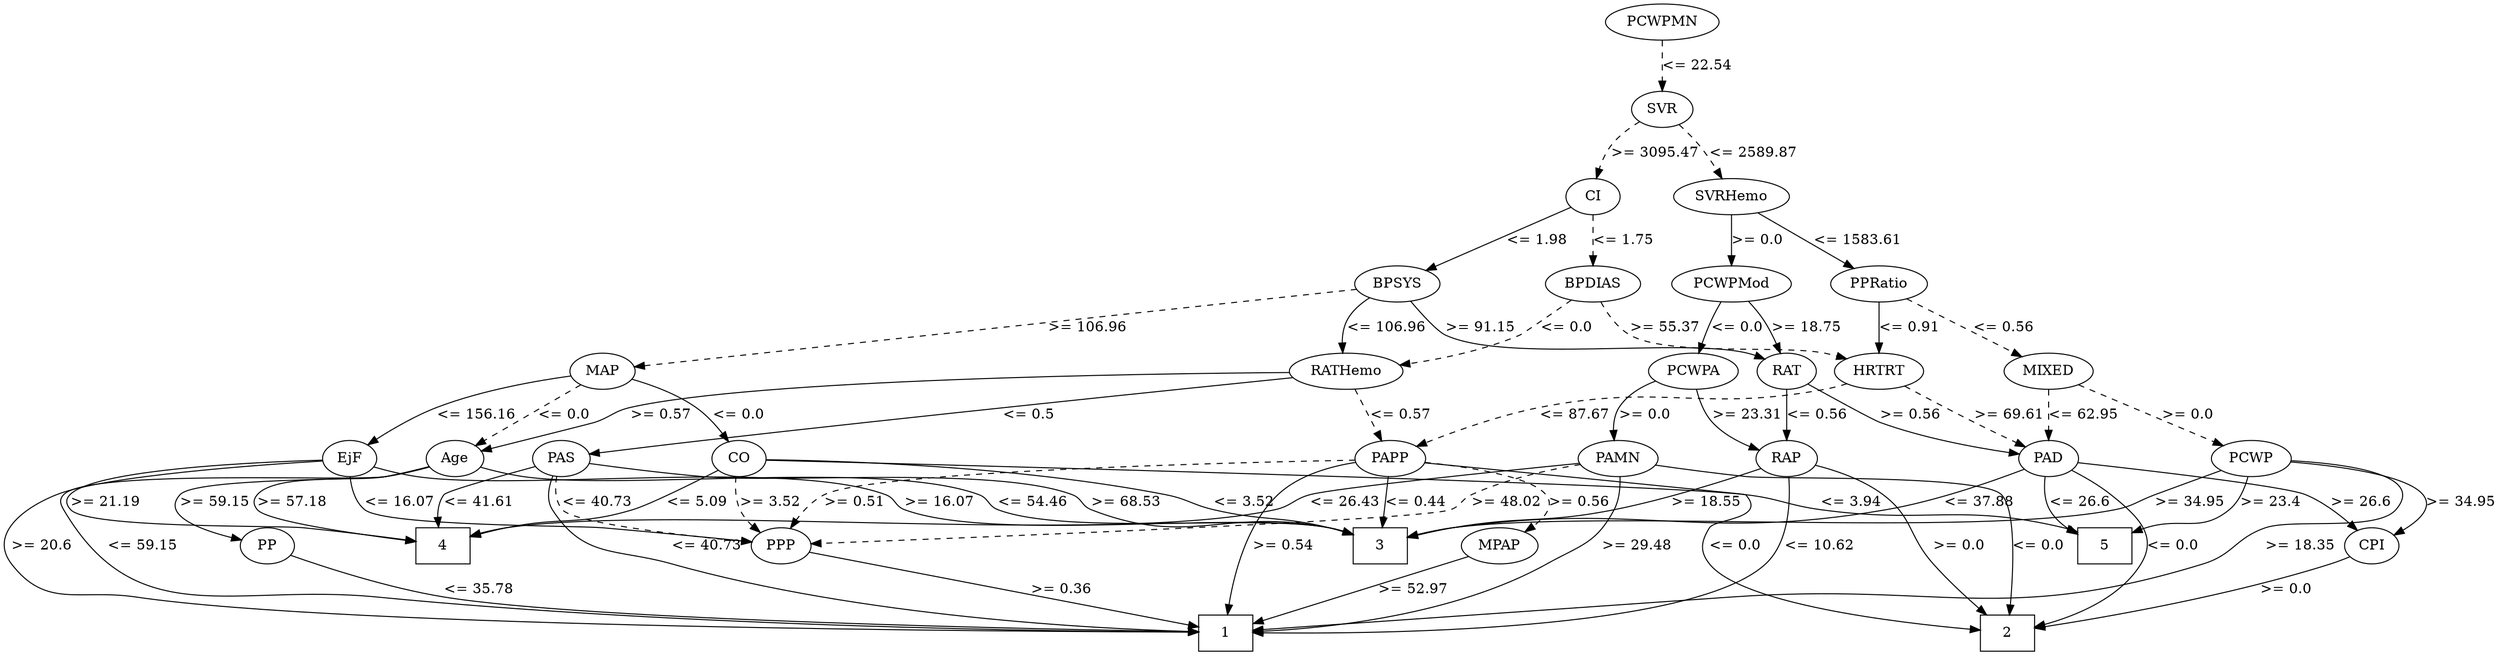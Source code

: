 strict digraph G {
	graph [bb="0,0,2043.2,645"];
	node [label="\N"];
	1	[height=0.5,
		pos="989.21,18",
		shape=box,
		width=0.75];
	2	[height=0.5,
		pos="1641.2,18",
		shape=box,
		width=0.75];
	3	[height=0.5,
		pos="1118.2,105",
		shape=box,
		width=0.75];
	4	[height=0.5,
		pos="355.21,105",
		shape=box,
		width=0.75];
	5	[height=0.5,
		pos="1724.2,105",
		shape=box,
		width=0.75];
	RAP	[height=0.5,
		pos="1455.2,192",
		width=0.77778];
	RAP -> 1	[label="<= 10.62",
		lp="1479.2,105",
		op="<=",
		param=10.62,
		pos="e,1016.4,19.192 1457.1,173.88 1458.7,150.72 1457.6,109.69 1434.2,87 1376.3,30.913 1122.8,21.062 1026.5,19.352",
		style=solid];
	RAP -> 2	[label=">= 0.0",
		lp="1600.2,105",
		op=">=",
		param=0.0,
		pos="e,1625,36.098 1480.3,183.87 1496.9,178.26 1518.4,169.16 1534.2,156 1562.7,132.24 1558.4,116.3 1581.2,87 1592.8,72.07 1606.7,56.186 \
1618.2,43.526",
		style=solid];
	RAP -> 3	[label=">= 18.55",
		lp="1377.2,148.5",
		op=">=",
		param=18.55,
		pos="e,1145.4,114.34 1431.7,182.06 1401.6,170.95 1347.7,152.11 1300.2,141 1247.3,128.61 1232.4,134.32 1179.2,123 1171.3,121.33 1163,119.22 \
1155.1,117.07",
		style=solid];
	PAS	[height=0.5,
		pos="455.21,192",
		width=0.75];
	PAS -> 1	[label="<= 40.73",
		lp="570.21,105",
		op="<=",
		param=40.73,
		pos="e,962.1,19.85 446.93,174.69 442.94,164.4 440.2,151.18 446.21,141 471.5,98.183 497.12,103 544.21,87 689.62,37.578 873.99,23.963 951.84,\
20.303",
		style=solid];
	PAS -> 3	[label=">= 68.53",
		lp="907.21,148.5",
		op=">=",
		param=68.53,
		pos="e,1091,116.52 481.06,186.17 502.67,182.3 534.35,177.04 562.21,174 628.6,166.75 799.8,179.78 862.21,156 872.26,152.17 871.22,145.01 \
881.21,141 958.68,109.87 986.58,140.56 1068.2,123 1072.4,122.09 1076.8,120.94 1081.1,119.66",
		style=solid];
	PAS -> 4	[label="<= 41.61",
		lp="382.21,148.5",
		op="<=",
		param=41.61,
		pos="e,350.96,123.29 431.46,183.36 402.91,174.06 358.51,159.2 356.21,156 351.54,149.54 350.09,141.29 350.15,133.35",
		style=solid];
	PPP	[height=0.5,
		pos="632.21,105",
		width=0.75];
	PAS -> PPP	[label="<= 40.73",
		lp="482.21,148.5",
		op="<=",
		param=40.73,
		pos="e,605.17,107.37 450.58,173.83 448.81,163.2 448.74,149.92 456.21,141 473.61,120.23 548.62,111.52 594.92,108.08",
		style=dashed];
	PPP -> 1	[label=">= 0.36",
		lp="854.71,61.5",
		op=">=",
		param=0.36,
		pos="e,962.2,25.431 657.31,98.023 719.18,83.292 879.24,45.183 952.1,27.835",
		style=solid];
	PAD	[height=0.5,
		pos="1680.2,192",
		width=0.79437];
	PAD -> 2	[label="<= 0.0",
		lp="1783.2,105",
		op="<=",
		param=0.0,
		pos="e,1668.4,25.876 1701.1,179.25 1731.3,160.71 1781.1,123.06 1760.2,87 1742.6,56.716 1705.9,38.779 1677.9,29.002",
		style=solid];
	PAD -> 3	[label="<= 37.88",
		lp="1615.2,148.5",
		op="<=",
		param=37.88,
		pos="e,1145.2,114.92 1657.5,180.77 1629.7,168.82 1581.1,149.59 1537.2,141 1380.9,110.4 1336.5,148.54 1179.2,123 1171.3,121.71 1162.9,\
119.77 1155,117.66",
		style=solid];
	PAD -> 5	[label="<= 26.6",
		lp="1704.7,148.5",
		op="<=",
		param=26.6,
		pos="e,1697.1,122.85 1677.6,173.95 1676.8,163.87 1677.2,151.13 1682.2,141 1684.1,137.07 1686.7,133.43 1689.7,130.08",
		style=solid];
	CPI	[height=0.5,
		pos="1958.2,105",
		width=0.75];
	PAD -> CPI	[label=">= 26.6",
		lp="1935.7,148.5",
		op=">=",
		param=26.6,
		pos="e,1942.5,119.95 1707.7,187.01 1760,179.32 1869.9,162.65 1886.2,156 1903.7,148.87 1921.1,136.94 1934.4,126.52",
		style=solid];
	CPI -> 2	[label=">= 0.0",
		lp="1876.2,61.5",
		op=">=",
		param=0.0,
		pos="e,1668.3,23.93 1936.3,94.35 1930.1,91.813 1923.5,89.179 1917.2,87 1833.8,57.939 1732,36.263 1678.4,25.859",
		style=solid];
	PAMN	[height=0.5,
		pos="1320.2,192",
		width=1.0139];
	PAMN -> 1	[label=">= 29.48",
		lp="1321.2,105",
		op=">=",
		param=29.48,
		pos="e,1016.3,18.301 1316.1,173.88 1309.7,150.72 1295,109.7 1267.2,87 1196.6,29.288 1084.3,19.378 1026.4,18.391",
		style=solid];
	PAMN -> 2	[label="<= 0.0",
		lp="1664.2,105",
		op="<=",
		param=0.0,
		pos="e,1643,36.04 1353.7,184.44 1372.5,180.93 1396.6,176.77 1418.2,174 1442.1,170.94 1617.5,173.3 1634.2,156 1648.8,140.92 1646.6,81.658 \
1643.8,46.204",
		style=solid];
	PAMN -> 4	[label="<= 26.43",
		lp="1091.2,148.5",
		op="<=",
		param=26.43,
		pos="e,382.39,117.92 1284.8,187.33 1224.9,180.91 1105.8,167.26 1065.2,156 1048.9,151.48 1046.7,144.64 1030.2,141 893.43,110.88 537.61,\
150.12 400.21,123 397.53,122.47 394.81,121.8 392.09,121.04",
		style=solid];
	PAMN -> PPP	[label=">= 48.02",
		lp="1218.2,148.5",
		op=">=",
		param=48.02,
		pos="e,659.08,107.31 1286.1,185.3 1259.5,180.03 1222.3,170.74 1192.2,156 1182.2,151.12 1182.6,144.85 1172.2,141 1148.6,132.28 786.99,\
113.68 669.07,107.81",
		style=dashed];
	PCWP	[height=0.5,
		pos="1849.2,192",
		width=0.97491];
	PCWP -> 1	[label=">= 18.35",
		lp="1896.2,105",
		op=">=",
		param=18.35,
		pos="e,1016.3,19.707 1883.5,187.81 1924.9,182.63 1986,169.9 1962.2,141 1935.7,108.83 1909.3,137.4 1870.2,123 1839.6,111.72 1837.4,96.573 \
1806.2,87 1657.3,41.325 1166.1,24.052 1026.5,19.997",
		style=solid];
	PCWP -> 3	[label=">= 34.95",
		lp="1794.2,148.5",
		op=">=",
		param=34.95,
		pos="e,1145.2,115.03 1823.6,179.54 1791.8,165.43 1740.7,143.08 1731.2,141 1611.3,114.61 1300.5,141.61 1179.2,123 1171.3,121.78 1162.9,\
119.87 1155,117.77",
		style=solid];
	PCWP -> 5	[label=">= 23.4",
		lp="1859.7,148.5",
		op=">=",
		param=23.4,
		pos="e,1751.4,117.76 1845.6,173.94 1842.5,163.08 1836.9,149.5 1827.2,141 1805.6,122.09 1792.3,132.51 1765.2,123 1763.8,122.51 1762.4,\
121.99 1760.9,121.45",
		style=solid];
	PCWP -> CPI	[label=">= 34.95",
		lp="2017.2,148.5",
		op=">=",
		param=34.95,
		pos="e,1975.1,119.3 1883.3,187.19 1920.2,182.29 1975.4,172.39 1988.2,156 1995.3,146.89 1990.1,135.98 1982.2,126.67",
		style=solid];
	PCWPMod	[height=0.5,
		pos="1413.2,366",
		width=1.4444];
	PCWPA	[height=0.5,
		pos="1369.2,279",
		width=1.1555];
	PCWPMod -> PCWPA	[label="<= 0.0",
		lp="1411.2,322.5",
		op="<=",
		param=0.0,
		pos="e,1376.4,296.89 1402.6,348.12 1399.1,342.44 1395.4,336.02 1392.2,330 1388.2,322.4 1384.2,313.96 1380.6,306.21",
		style=solid];
	RAT	[height=0.5,
		pos="1456.2,279",
		width=0.76389];
	PCWPMod -> RAT	[label=">= 18.75",
		lp="1467.2,322.5",
		op=">=",
		param=18.75,
		pos="e,1449.4,296.91 1423.9,348.15 1427.3,342.47 1431.1,336.04 1434.2,330 1438.1,322.42 1442,313.99 1445.4,306.24",
		style=solid];
	PCWPA -> RAP	[label=">= 23.31",
		lp="1425.2,235.5",
		op=">=",
		param=23.31,
		pos="e,1433.3,203.53 1376.9,260.88 1382.2,250.53 1389.8,237.53 1399.2,228 1406.5,220.59 1415.6,214.05 1424.4,208.68",
		style=solid];
	PCWPA -> PAMN	[label=">= 0.0",
		lp="1340.2,235.5",
		op=">=",
		param=0.0,
		pos="e,1316.9,210.14 1342.8,265.04 1334.3,259.49 1326,252.15 1321.2,243 1317.6,236.12 1316.4,227.95 1316.4,220.23",
		style=solid];
	RAT -> RAP	[label="<= 0.56",
		lp="1477.7,235.5",
		op="<=",
		param=0.56,
		pos="e,1455.4,210.18 1456,260.8 1455.9,249.16 1455.7,233.55 1455.5,220.24",
		style=solid];
	RAT -> PAD	[label=">= 0.56",
		lp="1575.7,235.5",
		op=">=",
		param=0.56,
		pos="e,1653.4,198.68 1476.1,266.21 1495.3,255.18 1525.5,238.82 1553.2,228 1582.8,216.44 1617.6,207.13 1643.4,201.02",
		style=solid];
	PCWPMN	[height=0.5,
		pos="1357.2,627",
		width=1.3902];
	SVR	[height=0.5,
		pos="1357.2,540",
		width=0.77778];
	PCWPMN -> SVR	[label="<= 22.54",
		lp="1383.2,583.5",
		op="<=",
		param=22.54,
		pos="e,1357.2,558.18 1357.2,608.8 1357.2,597.16 1357.2,581.55 1357.2,568.24",
		style=dashed];
	CI	[height=0.5,
		pos="1301.2,453",
		width=0.75];
	SVR -> CI	[label=">= 3095.47",
		lp="1352.7,496.5",
		op=">=",
		param=3095.47,
		pos="e,1305.6,471.12 1340.1,525.73 1333.2,519.69 1325.6,512.09 1320.2,504 1315.5,496.94 1311.7,488.54 1308.8,480.67",
		style=dashed];
	SVRHemo	[height=0.5,
		pos="1413.2,453",
		width=1.3902];
	SVR -> SVRHemo	[label="<= 2589.87",
		lp="1426.7,496.5",
		op="<=",
		param=2589.87,
		pos="e,1404.5,471.08 1370.3,523.74 1375.2,517.75 1380.7,510.71 1385.2,504 1390.3,496.41 1395.4,487.81 1399.8,479.92",
		style=dashed];
	CO	[height=0.5,
		pos="598.21,192",
		width=0.75];
	CO -> 3	[label="<= 3.52",
		lp="1007.7,148.5",
		op="<=",
		param=3.52,
		pos="e,1091.1,115.83 625.29,190.04 683.13,187.59 822.75,179.55 937.21,156 959.1,151.5 963.6,146.71 985.21,141 1021.7,131.36 1031.8,133.09 \
1068.2,123 1072.5,121.8 1077.1,120.43 1081.5,119",
		style=solid];
	CO -> 4	[label="<= 5.09",
		lp="564.71,148.5",
		op="<=",
		param=5.09,
		pos="e,382.53,117.3 580.12,178.5 562.55,166.96 534.7,150.26 508.21,141 462.27,124.95 447.19,135.66 400.21,123 397.58,122.29 394.88,121.49 \
392.19,120.62",
		style=solid];
	CO -> 5	[label="<= 3.94",
		lp="1510.7,148.5",
		op="<=",
		param=3.94,
		pos="e,1696.8,118.68 625.24,190.06 756.95,185.43 1328.2,164.98 1407.2,156 1443.6,151.87 1451.9,146.02 1488.2,141 1574.4,129.06 1598.7,\
143.9 1683.2,123 1684.5,122.69 1685.7,122.34 1687,121.97",
		style=solid];
	CO -> PPP	[label=">= 3.52",
		lp="621.71,148.5",
		op=">=",
		param=3.52,
		pos="e,615.29,119.2 595.55,173.72 594.75,163.79 595,151.29 599.21,141 601.34,135.78 604.64,130.88 608.35,126.5",
		style=dashed];
	BPSYS	[height=0.5,
		pos="1144.2,366",
		width=1.0471];
	CI -> BPSYS	[label="<= 1.98",
		lp="1253.7,409.5",
		op="<=",
		param=1.98,
		pos="e,1168.3,380.07 1280.7,440.89 1254.5,426.7 1208.8,401.95 1177.5,385.04",
		style=solid];
	BPDIAS	[height=0.5,
		pos="1301.2,366",
		width=1.1735];
	CI -> BPDIAS	[label="<= 1.75",
		lp="1323.7,409.5",
		op="<=",
		param=1.75,
		pos="e,1301.2,384.18 1301.2,434.8 1301.2,423.16 1301.2,407.55 1301.2,394.24",
		style=dashed];
	BPSYS -> RAT	[label=">= 91.15",
		lp="1207.2,322.5",
		op=">=",
		param=91.15,
		pos="e,1435.8,291.23 1152,348.01 1158.1,336.58 1168,322.31 1181.2,315 1227.8,289.26 1368.7,310.6 1420.2,297 1422.2,296.48 1424.1,295.86 \
1426.1,295.17",
		style=solid];
	RATHemo	[height=0.5,
		pos="1103.2,279",
		width=1.375];
	BPSYS -> RATHemo	[label="<= 106.96",
		lp="1133.2,322.5",
		op="<=",
		param=106.96,
		pos="e,1100.2,296.98 1122.1,351.17 1115.1,345.53 1108.1,338.36 1104.2,330 1100.9,322.97 1099.8,314.75 1099.8,307.03",
		style=solid];
	MAP	[height=0.5,
		pos="461.21,279",
		width=0.84854];
	BPSYS -> MAP	[label=">= 106.96",
		lp="873.21,322.5",
		op=">=",
		param=106.96,
		pos="e,491.02,283.71 1108,360.49 990.86,345.92 623.15,300.15 501.05,284.96",
		style=dashed];
	BPDIAS -> RATHemo	[label="<= 0.0",
		lp="1276.2,322.5",
		op="<=",
		param=0.0,
		pos="e,1148,286.96 1283.2,349.55 1267.8,336.71 1246.9,319.78 1237.2,315 1212.5,302.77 1183,294.48 1158,289.04",
		style=dashed];
	HRTRT	[height=0.5,
		pos="1541.2,279",
		width=1.1013];
	BPDIAS -> HRTRT	[label=">= 55.37",
		lp="1354.2,322.5",
		op=">=",
		param=55.37,
		pos="e,1512.3,291.44 1305.9,347.77 1309.9,336.53 1316.9,322.6 1328.2,315 1358.8,294.41 1457.2,305.21 1493.2,297 1496.4,296.28 1499.6,\
295.42 1502.8,294.48",
		style=dashed];
	SVRHemo -> PCWPMod	[label=">= 0.0",
		lp="1432.2,409.5",
		op=">=",
		param=0.0,
		pos="e,1413.2,384.18 1413.2,434.8 1413.2,423.16 1413.2,407.55 1413.2,394.24",
		style=solid];
	PPRatio	[height=0.5,
		pos="1541.2,366",
		width=1.1013];
	SVRHemo -> PPRatio	[label="<= 1583.61",
		lp="1516.7,409.5",
		op="<=",
		param=1583.61,
		pos="e,1519.8,381.22 1436.1,436.8 1457.1,422.83 1488.5,402.03 1511.4,386.77",
		style=solid];
	MIXED	[height=0.5,
		pos="1680.2,279",
		width=1.125];
	PPRatio -> MIXED	[label="<= 0.56",
		lp="1640.7,322.5",
		op="<=",
		param=0.56,
		pos="e,1657.1,294.12 1563.8,351.15 1586.8,337.1 1622.6,315.22 1648.4,299.43",
		style=dashed];
	PPRatio -> HRTRT	[label="<= 0.91",
		lp="1563.7,322.5",
		op="<=",
		param=0.91,
		pos="e,1541.2,297.18 1541.2,347.8 1541.2,336.16 1541.2,320.55 1541.2,307.24",
		style=solid];
	MIXED -> PAD	[label="<= 62.95",
		lp="1706.2,235.5",
		op="<=",
		param=62.95,
		pos="e,1680.2,210.18 1680.2,260.8 1680.2,249.16 1680.2,233.55 1680.2,220.24",
		style=dashed];
	MIXED -> PCWP	[label=">= 0.0",
		lp="1793.2,235.5",
		op=">=",
		param=0.0,
		pos="e,1825.1,205.15 1706.2,264.91 1735.7,250.07 1783.9,225.86 1816,209.68",
		style=dashed];
	RATHemo -> PAS	[label="<= 0.5",
		lp="819.21,235.5",
		op="<=",
		param=0.5,
		pos="e,481.12,197.36 1056.8,272.69 963.2,261.84 744.96,236 562.21,210 538.47,206.62 511.84,202.39 491.09,199",
		style=solid];
	PAPP	[height=0.5,
		pos="1127.2,192",
		width=0.88889];
	RATHemo -> PAPP	[label="<= 0.57",
		lp="1138.7,235.5",
		op="<=",
		param=0.57,
		pos="e,1122.4,209.89 1108.1,260.8 1111.4,248.97 1115.9,233.03 1119.7,219.58",
		style=dashed];
	Age	[height=0.5,
		pos="367.21,192",
		width=0.75];
	RATHemo -> Age	[label=">= 0.57",
		lp="494.71,235.5",
		op=">=",
		param=0.57,
		pos="e,390.32,201.32 1053.6,278.66 924.27,279.84 579.49,279.38 472.21,243 461,239.2 460.6,233.66 450.21,228 434.21,219.29 415.59,211.26 \
400.04,205.09",
		style=solid];
	MAP -> CO	[label="<= 0.0",
		lp="564.21,235.5",
		op="<=",
		param=0.0,
		pos="e,579.69,205.38 482.46,265.93 494,259.3 508.47,250.84 521.21,243 537.95,232.69 556.44,220.7 571.11,211.05",
		style=solid];
	MAP -> Age	[label="<= 0.0",
		lp="431.21,235.5",
		op="<=",
		param=0.0,
		pos="e,379.41,208.23 441.39,265.29 432.16,259.02 421.25,251.08 412.21,243 403,234.78 393.73,224.83 386.02,215.97",
		style=dashed];
	EjF	[height=0.5,
		pos="280.21,192",
		width=0.75];
	MAP -> EjF	[label="<= 156.16",
		lp="365.21,235.5",
		op="<=",
		param=156.16,
		pos="e,293.53,208.16 431.99,273.7 405.7,268.95 366.65,259.67 336.21,243 323.09,235.82 310.48,225.03 300.56,215.31",
		style=solid];
	HRTRT -> PAD	[label=">= 69.61",
		lp="1644.2,235.5",
		op=">=",
		param=69.61,
		pos="e,1660.3,205.19 1563.8,264.15 1587.8,249.51 1625.6,226.37 1651.6,210.48",
		style=dashed];
	HRTRT -> PAPP	[label="<= 87.67",
		lp="1286.2,235.5",
		op="<=",
		param=87.67,
		pos="e,1151.1,204.34 1512.6,266.5 1506.3,264.35 1499.6,262.36 1493.2,261 1391.6,239.48 1361.6,265.5 1260.2,243 1225,235.2 1186.7,220.02 \
1160.3,208.43",
		style=dashed];
	PAPP -> 1	[label=">= 0.54",
		lp="1033.7,105",
		op=">=",
		param=0.54,
		pos="e,990.04,36.131 1096.3,186.62 1075.8,182.19 1049.8,173.38 1033.2,156 1004.5,125.92 994.5,76.991 991.04,46.473",
		style=solid];
	PAPP -> 2	[label="<= 0.0",
		lp="1411.2,105",
		op="<=",
		param=0.0,
		pos="e,1614.1,22.283 1158.2,187.39 1230.7,178.92 1405.2,158.33 1407.2,156 1411.6,151 1409.5,147.27 1407.2,141 1403.7,131.21 1395.8,132.79 \
1392.2,123 1386.8,107.96 1382.5,99.717 1392.2,87 1417.9,53.345 1541.4,32.323 1604.2,23.622",
		style=solid];
	PAPP -> 3	[label="<= 0.44",
		lp="1145.7,148.5",
		op="<=",
		param=0.44,
		pos="e,1120,123.18 1125.4,173.8 1124.2,162.16 1122.5,146.55 1121.1,133.24",
		style=solid];
	PAPP -> PPP	[label=">= 0.51",
		lp="689.71,148.5",
		op=">=",
		param=0.51,
		pos="e,639.07,122.48 1095.1,190.14 996.72,187.28 704.17,177.07 667.21,156 657.4,150.41 649.7,140.82 644.04,131.52",
		style=dashed];
	MPAP	[height=0.5,
		pos="1223.2,105",
		width=0.97491];
	PAPP -> MPAP	[label=">= 0.56",
		lp="1273.7,148.5",
		op=">=",
		param=0.56,
		pos="e,1239.4,121.25 1159.3,191.61 1187.8,190.21 1227.8,183.09 1248.2,156 1254.3,147.89 1251.2,138.06 1245.5,129.27",
		style=dashed];
	Age -> 1	[label="<= 59.15",
		lp="117.21,105",
		op="<=",
		param=59.15,
		pos="e,962.1,19.092 344.44,182.03 335.74,178.97 325.64,175.86 316.21,174 287.03,168.25 69.512,177.72 49.206,156 44.654,151.13 46.266,\
146.98 49.206,141 100.92,35.795 181.77,67.621 298.21,54 546.52,24.95 847.82,20.001 951.81,19.166",
		style=solid];
	Age -> 3	[label="<= 54.46",
		lp="832.21,148.5",
		op="<=",
		param=54.46,
		pos="e,1091,116.66 389.9,182.12 398.89,178.99 409.4,175.81 419.21,174 499.72,159.15 710.54,184.73 787.21,156 797.28,152.22 796.17,144.87 \
806.21,141 860.65,119.98 1011,134.49 1068.2,123 1072.5,122.15 1076.8,121.03 1081.2,119.78",
		style=solid];
	Age -> 4	[label=">= 57.18",
		lp="232.21,148.5",
		op=">=",
		param=57.18,
		pos="e,327.95,110.53 344.08,182.42 335.42,179.44 325.45,176.28 316.21,174 292.16,168.06 222.24,174.88 206.21,156 201.89,150.92 202.07,\
146.23 206.21,141 213.2,132.17 276.27,119.69 318.08,112.26",
		style=solid];
	PP	[height=0.5,
		pos="207.21,105",
		width=0.75];
	Age -> PP	[label=">= 59.15",
		lp="173.21,148.5",
		op=">=",
		param=59.15,
		pos="e,183.77,114.32 344.4,182.23 335.69,179.19 325.6,176.04 316.21,174 279.3,165.98 172.46,184.08 147.21,156 134.31,141.66 154.26,127.82 \
174.54,118.35",
		style=solid];
	EjF -> 1	[label=">= 20.6",
		lp="33.706,105",
		op=">=",
		param=20.6,
		pos="e,961.93,19.19 253.19,190.37 173.33,187.53 -52.188,171.98 11.206,87 41.98,45.746 71.435,62.436 122.21,54 285.49,26.868 807.3,20.527 \
951.8,19.275",
		style=solid];
	EjF -> 3	[label=">= 16.07",
		lp="757.21,148.5",
		op=">=",
		param=16.07,
		pos="e,1091.1,116.73 302.7,182.02 311.46,178.92 321.66,175.78 331.21,174 414.53,158.45 632.81,185.68 712.21,156 722.28,152.23 721.14,\
144.8 731.21,141 801.37,114.52 994.57,137.2 1068.2,123 1072.5,122.18 1076.8,121.08 1081.2,119.84",
		style=solid];
	EjF -> 4	[label=">= 21.19",
		lp="82.206,148.5",
		op=">=",
		param=21.19,
		pos="e,328.11,110.54 253.19,190.96 199.27,190.25 81.289,185.31 56.206,156 51.872,150.94 51.724,145.93 56.206,141 70.242,125.55 222.49,\
125.57 243.21,123 268.2,119.9 296.21,115.65 317.97,112.17",
		style=solid];
	EjF -> PPP	[label="<= 16.07",
		lp="321.21,148.5",
		op="<=",
		param=16.07,
		pos="e,605.78,109.01 280.67,173.99 281.95,162.86 285.55,148.95 295.21,141 326.76,115.03 437.56,127.24 478.21,123 518.47,118.8 564.61,\
113.66 595.81,110.14",
		style=solid];
	MPAP -> 1	[label=">= 52.97",
		lp="1146.2,61.5",
		op=">=",
		param=52.97,
		pos="e,1016.2,28.809 1195.4,93.916 1153.2,78.561 1072.6,49.308 1025.7,32.254",
		style=solid];
	PP -> 1	[label="<= 35.78",
		lp="382.21,61.5",
		op="<=",
		param=35.78,
		pos="e,961.87,19.536 229.42,94.444 258.1,82.6 309.85,62.892 356.21,54 471.38,31.91 833.42,22.344 951.53,19.758",
		style=solid];
}
